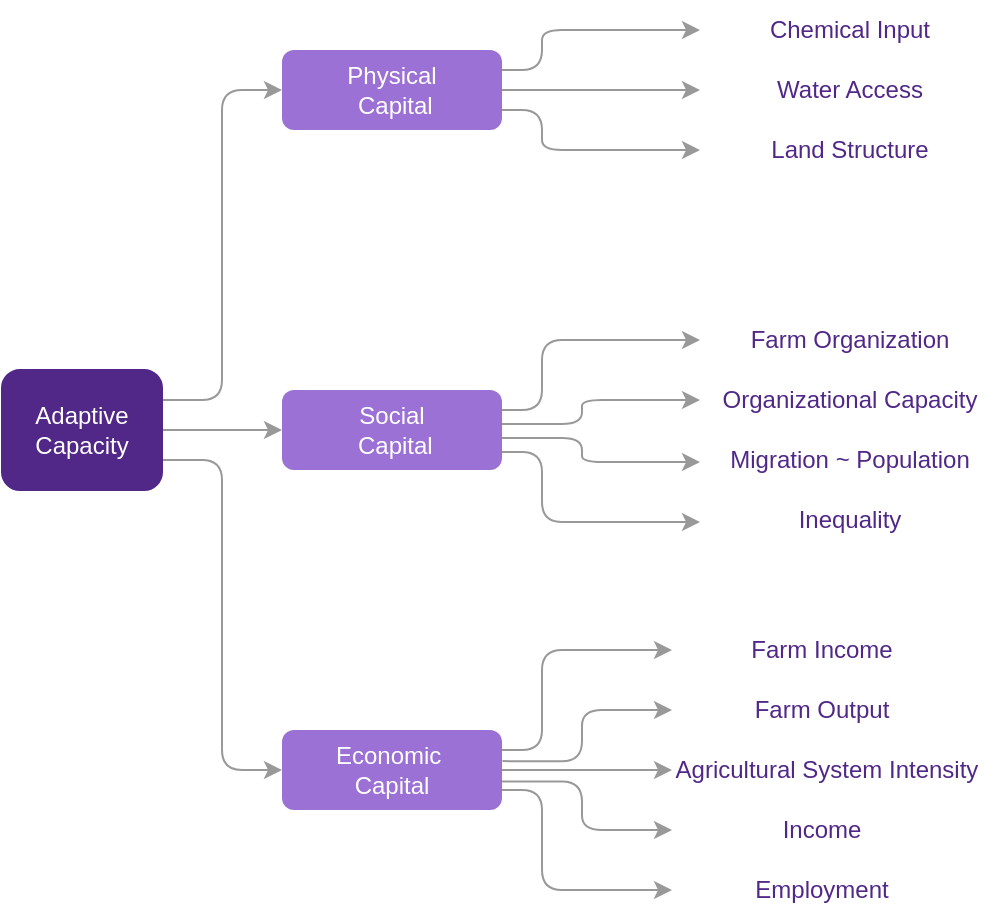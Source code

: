 <mxfile version="20.5.3" type="github">
  <diagram id="RC3gMv7iiEg6bQb3IuVf" name="Page-1">
    <mxGraphModel dx="2365" dy="1470" grid="1" gridSize="10" guides="1" tooltips="1" connect="1" arrows="1" fold="1" page="1" pageScale="1" pageWidth="850" pageHeight="1100" math="0" shadow="0">
      <root>
        <mxCell id="0" />
        <mxCell id="1" parent="0" />
        <mxCell id="1BNQ3eQzIjhkXCpFwAiW-59" style="edgeStyle=orthogonalEdgeStyle;rounded=1;orthogonalLoop=1;jettySize=auto;html=1;exitX=1;exitY=0.25;exitDx=0;exitDy=0;entryX=0;entryY=0.5;entryDx=0;entryDy=0;strokeColor=#999999;" edge="1" parent="1" source="1BNQ3eQzIjhkXCpFwAiW-1" target="1BNQ3eQzIjhkXCpFwAiW-2">
          <mxGeometry relative="1" as="geometry" />
        </mxCell>
        <mxCell id="1BNQ3eQzIjhkXCpFwAiW-61" style="edgeStyle=orthogonalEdgeStyle;rounded=1;orthogonalLoop=1;jettySize=auto;html=1;exitX=1;exitY=0.5;exitDx=0;exitDy=0;strokeColor=#999999;entryX=0;entryY=0.5;entryDx=0;entryDy=0;" edge="1" parent="1" source="1BNQ3eQzIjhkXCpFwAiW-1" target="1BNQ3eQzIjhkXCpFwAiW-5">
          <mxGeometry relative="1" as="geometry">
            <mxPoint x="180" y="310.0" as="targetPoint" />
          </mxGeometry>
        </mxCell>
        <mxCell id="1BNQ3eQzIjhkXCpFwAiW-62" style="edgeStyle=orthogonalEdgeStyle;rounded=1;orthogonalLoop=1;jettySize=auto;html=1;exitX=1;exitY=0.75;exitDx=0;exitDy=0;entryX=0;entryY=0.5;entryDx=0;entryDy=0;strokeColor=#999999;" edge="1" parent="1" source="1BNQ3eQzIjhkXCpFwAiW-1" target="1BNQ3eQzIjhkXCpFwAiW-6">
          <mxGeometry relative="1" as="geometry" />
        </mxCell>
        <mxCell id="1BNQ3eQzIjhkXCpFwAiW-1" value="Adaptive Capacity" style="rounded=1;whiteSpace=wrap;html=1;strokeColor=#512888;fillColor=#512888;fontColor=#FFFFFF;" vertex="1" parent="1">
          <mxGeometry x="90" y="280" width="80" height="60" as="geometry" />
        </mxCell>
        <mxCell id="1BNQ3eQzIjhkXCpFwAiW-56" style="edgeStyle=orthogonalEdgeStyle;rounded=1;orthogonalLoop=1;jettySize=auto;html=1;exitX=1;exitY=0.25;exitDx=0;exitDy=0;strokeColor=#999999;" edge="1" parent="1" source="1BNQ3eQzIjhkXCpFwAiW-2" target="1BNQ3eQzIjhkXCpFwAiW-7">
          <mxGeometry relative="1" as="geometry">
            <Array as="points">
              <mxPoint x="360" y="130" />
              <mxPoint x="360" y="110" />
            </Array>
          </mxGeometry>
        </mxCell>
        <mxCell id="1BNQ3eQzIjhkXCpFwAiW-57" style="edgeStyle=orthogonalEdgeStyle;rounded=1;orthogonalLoop=1;jettySize=auto;html=1;exitX=1;exitY=0.5;exitDx=0;exitDy=0;entryX=0;entryY=0.5;entryDx=0;entryDy=0;strokeColor=#999999;" edge="1" parent="1" source="1BNQ3eQzIjhkXCpFwAiW-2" target="1BNQ3eQzIjhkXCpFwAiW-8">
          <mxGeometry relative="1" as="geometry" />
        </mxCell>
        <mxCell id="1BNQ3eQzIjhkXCpFwAiW-58" style="edgeStyle=orthogonalEdgeStyle;rounded=1;orthogonalLoop=1;jettySize=auto;html=1;exitX=1;exitY=0.75;exitDx=0;exitDy=0;entryX=0;entryY=0.5;entryDx=0;entryDy=0;strokeColor=#999999;" edge="1" parent="1" source="1BNQ3eQzIjhkXCpFwAiW-2" target="1BNQ3eQzIjhkXCpFwAiW-9">
          <mxGeometry relative="1" as="geometry">
            <Array as="points">
              <mxPoint x="360" y="150" />
              <mxPoint x="360" y="170" />
            </Array>
          </mxGeometry>
        </mxCell>
        <mxCell id="1BNQ3eQzIjhkXCpFwAiW-2" value="Physical&lt;br&gt;&amp;nbsp;Capital" style="rounded=1;whiteSpace=wrap;html=1;fillColor=#9C71D6;fontColor=#FFFFFF;strokeColor=none;" vertex="1" parent="1">
          <mxGeometry x="230" y="120" width="110" height="40" as="geometry" />
        </mxCell>
        <mxCell id="1BNQ3eQzIjhkXCpFwAiW-40" style="edgeStyle=orthogonalEdgeStyle;rounded=1;orthogonalLoop=1;jettySize=auto;html=1;exitX=1;exitY=0.5;exitDx=0;exitDy=0;strokeColor=#999999;entryX=0;entryY=0.5;entryDx=0;entryDy=0;" edge="1" parent="1" target="1BNQ3eQzIjhkXCpFwAiW-14">
          <mxGeometry relative="1" as="geometry">
            <mxPoint x="340" y="307" as="sourcePoint" />
            <mxPoint x="439" y="292" as="targetPoint" />
            <Array as="points">
              <mxPoint x="380" y="307" />
              <mxPoint x="380" y="295" />
            </Array>
          </mxGeometry>
        </mxCell>
        <mxCell id="1BNQ3eQzIjhkXCpFwAiW-5" value="Social&lt;br&gt;&amp;nbsp;Capital" style="rounded=1;whiteSpace=wrap;html=1;fillColor=#9C71D6;strokeColor=none;fontColor=#FFFFFF;" vertex="1" parent="1">
          <mxGeometry x="230" y="290" width="110" height="40" as="geometry" />
        </mxCell>
        <mxCell id="1BNQ3eQzIjhkXCpFwAiW-48" style="edgeStyle=orthogonalEdgeStyle;rounded=1;orthogonalLoop=1;jettySize=auto;html=1;exitX=1;exitY=0.5;exitDx=0;exitDy=0;strokeColor=#999999;entryX=0;entryY=0.5;entryDx=0;entryDy=0;" edge="1" parent="1" source="1BNQ3eQzIjhkXCpFwAiW-6" target="1BNQ3eQzIjhkXCpFwAiW-45">
          <mxGeometry relative="1" as="geometry">
            <mxPoint x="355" y="480.048" as="targetPoint" />
          </mxGeometry>
        </mxCell>
        <mxCell id="1BNQ3eQzIjhkXCpFwAiW-49" style="edgeStyle=orthogonalEdgeStyle;rounded=1;orthogonalLoop=1;jettySize=auto;html=1;exitX=1.002;exitY=0.389;exitDx=0;exitDy=0;strokeColor=#999999;exitPerimeter=0;" edge="1" parent="1" source="1BNQ3eQzIjhkXCpFwAiW-6" target="1BNQ3eQzIjhkXCpFwAiW-43">
          <mxGeometry relative="1" as="geometry">
            <Array as="points">
              <mxPoint x="380" y="476" />
              <mxPoint x="380" y="450" />
            </Array>
          </mxGeometry>
        </mxCell>
        <mxCell id="1BNQ3eQzIjhkXCpFwAiW-50" style="edgeStyle=orthogonalEdgeStyle;rounded=1;orthogonalLoop=1;jettySize=auto;html=1;exitX=0.988;exitY=0.644;exitDx=0;exitDy=0;entryX=0;entryY=0.5;entryDx=0;entryDy=0;strokeColor=#999999;exitPerimeter=0;" edge="1" parent="1" source="1BNQ3eQzIjhkXCpFwAiW-6" target="1BNQ3eQzIjhkXCpFwAiW-44">
          <mxGeometry relative="1" as="geometry">
            <Array as="points">
              <mxPoint x="380" y="486" />
              <mxPoint x="380" y="510" />
            </Array>
          </mxGeometry>
        </mxCell>
        <mxCell id="1BNQ3eQzIjhkXCpFwAiW-54" style="edgeStyle=orthogonalEdgeStyle;rounded=1;orthogonalLoop=1;jettySize=auto;html=1;exitX=1;exitY=0.75;exitDx=0;exitDy=0;entryX=0;entryY=0.5;entryDx=0;entryDy=0;strokeColor=#999999;" edge="1" parent="1" source="1BNQ3eQzIjhkXCpFwAiW-6" target="1BNQ3eQzIjhkXCpFwAiW-46">
          <mxGeometry relative="1" as="geometry">
            <Array as="points">
              <mxPoint x="360" y="490" />
              <mxPoint x="360" y="540" />
            </Array>
          </mxGeometry>
        </mxCell>
        <mxCell id="1BNQ3eQzIjhkXCpFwAiW-55" style="edgeStyle=orthogonalEdgeStyle;rounded=1;orthogonalLoop=1;jettySize=auto;html=1;exitX=1;exitY=0.25;exitDx=0;exitDy=0;entryX=0;entryY=0.5;entryDx=0;entryDy=0;strokeColor=#999999;" edge="1" parent="1" source="1BNQ3eQzIjhkXCpFwAiW-6" target="1BNQ3eQzIjhkXCpFwAiW-42">
          <mxGeometry relative="1" as="geometry">
            <Array as="points">
              <mxPoint x="360" y="470" />
              <mxPoint x="360" y="420" />
            </Array>
          </mxGeometry>
        </mxCell>
        <mxCell id="1BNQ3eQzIjhkXCpFwAiW-6" value="Economic&amp;nbsp;&lt;br&gt;Capital" style="rounded=1;whiteSpace=wrap;html=1;fillColor=#9C71D6;strokeColor=none;fontColor=#FFFFFF;" vertex="1" parent="1">
          <mxGeometry x="230" y="460" width="110" height="40" as="geometry" />
        </mxCell>
        <mxCell id="1BNQ3eQzIjhkXCpFwAiW-7" value="Chemical Input" style="text;html=1;strokeColor=none;fillColor=none;align=center;verticalAlign=middle;whiteSpace=wrap;rounded=1;fontColor=#512888;" vertex="1" parent="1">
          <mxGeometry x="439" y="95" width="150" height="30" as="geometry" />
        </mxCell>
        <mxCell id="1BNQ3eQzIjhkXCpFwAiW-8" value="Water Access" style="text;html=1;strokeColor=none;fillColor=none;align=center;verticalAlign=middle;whiteSpace=wrap;rounded=1;fontColor=#512888;" vertex="1" parent="1">
          <mxGeometry x="439" y="125" width="150" height="30" as="geometry" />
        </mxCell>
        <mxCell id="1BNQ3eQzIjhkXCpFwAiW-9" value="Land Structure" style="text;html=1;strokeColor=none;fillColor=none;align=center;verticalAlign=middle;whiteSpace=wrap;rounded=1;fontColor=#512888;" vertex="1" parent="1">
          <mxGeometry x="439" y="155" width="150" height="30" as="geometry" />
        </mxCell>
        <mxCell id="1BNQ3eQzIjhkXCpFwAiW-13" value="Farm Organization" style="text;html=1;strokeColor=none;fillColor=none;align=center;verticalAlign=middle;whiteSpace=wrap;rounded=1;fontColor=#512888;" vertex="1" parent="1">
          <mxGeometry x="439" y="250" width="150" height="30" as="geometry" />
        </mxCell>
        <mxCell id="1BNQ3eQzIjhkXCpFwAiW-14" value="Organizational Capacity" style="text;html=1;strokeColor=none;fillColor=none;align=center;verticalAlign=middle;whiteSpace=wrap;rounded=1;fontColor=#512888;" vertex="1" parent="1">
          <mxGeometry x="439" y="280" width="150" height="30" as="geometry" />
        </mxCell>
        <mxCell id="1BNQ3eQzIjhkXCpFwAiW-15" value="Inequality" style="text;html=1;strokeColor=none;fillColor=none;align=center;verticalAlign=middle;whiteSpace=wrap;rounded=1;fontColor=#512888;" vertex="1" parent="1">
          <mxGeometry x="439" y="340" width="150" height="30" as="geometry" />
        </mxCell>
        <mxCell id="1BNQ3eQzIjhkXCpFwAiW-16" value="Migration ~ Population" style="text;html=1;strokeColor=none;fillColor=none;align=center;verticalAlign=middle;whiteSpace=wrap;rounded=1;fontColor=#512888;" vertex="1" parent="1">
          <mxGeometry x="439" y="310" width="150" height="30" as="geometry" />
        </mxCell>
        <mxCell id="1BNQ3eQzIjhkXCpFwAiW-38" style="edgeStyle=orthogonalEdgeStyle;rounded=1;orthogonalLoop=1;jettySize=auto;html=1;exitX=1;exitY=0.25;exitDx=0;exitDy=0;entryX=0;entryY=0.5;entryDx=0;entryDy=0;strokeColor=#999999;fontColor=#FFFFFF;elbow=vertical;" edge="1" parent="1" source="1BNQ3eQzIjhkXCpFwAiW-5" target="1BNQ3eQzIjhkXCpFwAiW-13">
          <mxGeometry relative="1" as="geometry">
            <mxPoint x="340" y="300" as="sourcePoint" />
            <mxPoint x="439" y="265" as="targetPoint" />
            <Array as="points">
              <mxPoint x="360" y="300" />
              <mxPoint x="360" y="265" />
            </Array>
          </mxGeometry>
        </mxCell>
        <mxCell id="1BNQ3eQzIjhkXCpFwAiW-39" style="edgeStyle=orthogonalEdgeStyle;rounded=1;orthogonalLoop=1;jettySize=auto;html=1;exitX=1;exitY=0.25;exitDx=0;exitDy=0;entryX=0;entryY=0.5;entryDx=0;entryDy=0;strokeColor=#999999;fontColor=#FFFFFF;elbow=vertical;" edge="1" parent="1">
          <mxGeometry relative="1" as="geometry">
            <mxPoint x="340" y="321" as="sourcePoint" />
            <mxPoint x="439" y="356" as="targetPoint" />
            <Array as="points">
              <mxPoint x="360" y="321" />
              <mxPoint x="360" y="356" />
            </Array>
          </mxGeometry>
        </mxCell>
        <mxCell id="1BNQ3eQzIjhkXCpFwAiW-41" style="edgeStyle=orthogonalEdgeStyle;rounded=1;orthogonalLoop=1;jettySize=auto;html=1;exitX=1;exitY=0.5;exitDx=0;exitDy=0;strokeColor=#999999;entryX=0;entryY=0.5;entryDx=0;entryDy=0;" edge="1" parent="1">
          <mxGeometry relative="1" as="geometry">
            <mxPoint x="340" y="314" as="sourcePoint" />
            <mxPoint x="439" y="326" as="targetPoint" />
            <Array as="points">
              <mxPoint x="380" y="314" />
              <mxPoint x="380" y="326" />
            </Array>
          </mxGeometry>
        </mxCell>
        <mxCell id="1BNQ3eQzIjhkXCpFwAiW-42" value="Farm Income" style="text;html=1;strokeColor=none;fillColor=none;align=center;verticalAlign=middle;whiteSpace=wrap;rounded=1;fontColor=#512888;" vertex="1" parent="1">
          <mxGeometry x="425" y="405" width="150" height="30" as="geometry" />
        </mxCell>
        <mxCell id="1BNQ3eQzIjhkXCpFwAiW-43" value="Farm Output" style="text;html=1;strokeColor=none;fillColor=none;align=center;verticalAlign=middle;whiteSpace=wrap;rounded=1;fontColor=#512888;" vertex="1" parent="1">
          <mxGeometry x="425" y="435" width="150" height="30" as="geometry" />
        </mxCell>
        <mxCell id="1BNQ3eQzIjhkXCpFwAiW-44" value="Income" style="text;html=1;strokeColor=none;fillColor=none;align=center;verticalAlign=middle;whiteSpace=wrap;rounded=1;fontColor=#512888;" vertex="1" parent="1">
          <mxGeometry x="425" y="495" width="150" height="30" as="geometry" />
        </mxCell>
        <mxCell id="1BNQ3eQzIjhkXCpFwAiW-45" value="Agricultural System Intensity" style="text;html=1;strokeColor=none;fillColor=none;align=center;verticalAlign=middle;whiteSpace=wrap;rounded=1;fontColor=#512888;" vertex="1" parent="1">
          <mxGeometry x="425" y="465" width="155" height="30" as="geometry" />
        </mxCell>
        <mxCell id="1BNQ3eQzIjhkXCpFwAiW-46" value="Employment" style="text;html=1;strokeColor=none;fillColor=none;align=center;verticalAlign=middle;whiteSpace=wrap;rounded=1;fontColor=#512888;" vertex="1" parent="1">
          <mxGeometry x="425" y="525" width="150" height="30" as="geometry" />
        </mxCell>
      </root>
    </mxGraphModel>
  </diagram>
</mxfile>
